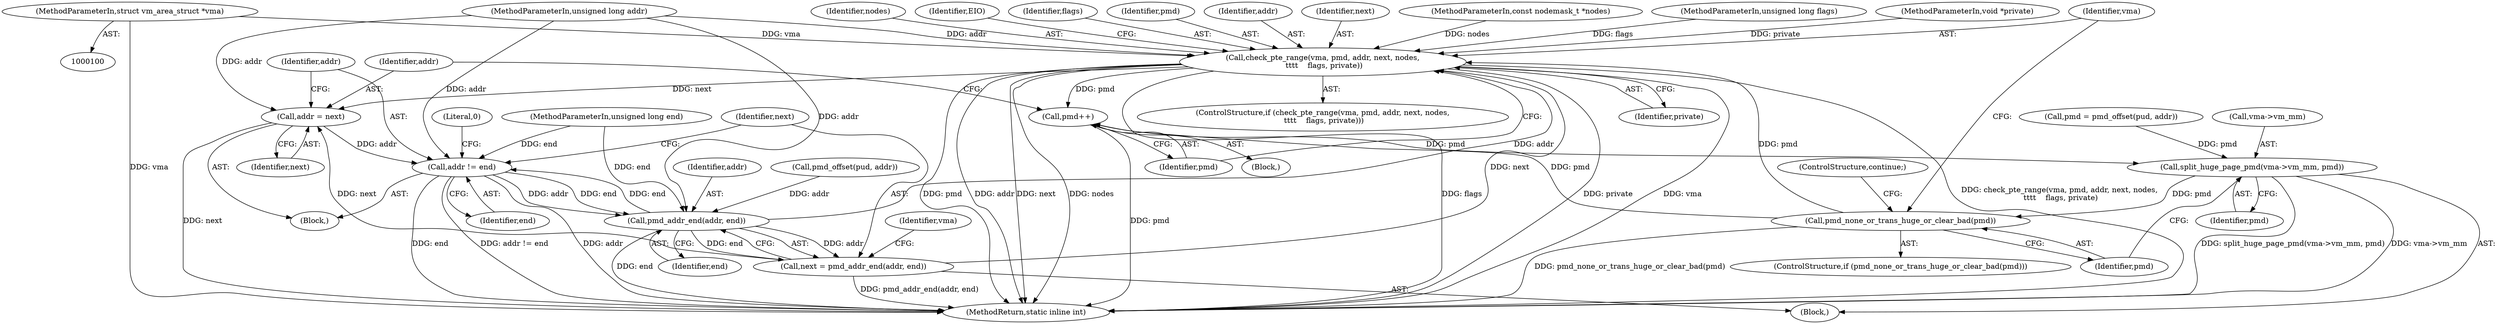 digraph "0_linux_4a1d704194a441bf83c636004a479e01360ec850_7@pointer" {
"1000101" [label="(MethodParameterIn,struct vm_area_struct *vma)"];
"1000133" [label="(Call,check_pte_range(vma, pmd, addr, next, nodes,\n \t\t\t\t    flags, private))"];
"1000145" [label="(Call,pmd++)"];
"1000123" [label="(Call,split_huge_page_pmd(vma->vm_mm, pmd))"];
"1000129" [label="(Call,pmd_none_or_trans_huge_or_clear_bad(pmd))"];
"1000148" [label="(Call,addr = next)"];
"1000151" [label="(Call,addr != end)"];
"1000120" [label="(Call,pmd_addr_end(addr, end))"];
"1000118" [label="(Call,next = pmd_addr_end(addr, end))"];
"1000153" [label="(Identifier,end)"];
"1000117" [label="(Block,)"];
"1000118" [label="(Call,next = pmd_addr_end(addr, end))"];
"1000143" [label="(Identifier,EIO)"];
"1000146" [label="(Identifier,pmd)"];
"1000148" [label="(Call,addr = next)"];
"1000125" [label="(Identifier,vma)"];
"1000140" [label="(Identifier,private)"];
"1000129" [label="(Call,pmd_none_or_trans_huge_or_clear_bad(pmd))"];
"1000119" [label="(Identifier,next)"];
"1000103" [label="(MethodParameterIn,unsigned long addr)"];
"1000152" [label="(Identifier,addr)"];
"1000139" [label="(Identifier,flags)"];
"1000130" [label="(Identifier,pmd)"];
"1000124" [label="(Call,vma->vm_mm)"];
"1000104" [label="(MethodParameterIn,unsigned long end)"];
"1000145" [label="(Call,pmd++)"];
"1000111" [label="(Call,pmd = pmd_offset(pud, addr))"];
"1000131" [label="(ControlStructure,continue;)"];
"1000149" [label="(Identifier,addr)"];
"1000151" [label="(Call,addr != end)"];
"1000128" [label="(ControlStructure,if (pmd_none_or_trans_huge_or_clear_bad(pmd)))"];
"1000156" [label="(MethodReturn,static inline int)"];
"1000135" [label="(Identifier,pmd)"];
"1000136" [label="(Identifier,addr)"];
"1000150" [label="(Identifier,next)"];
"1000101" [label="(MethodParameterIn,struct vm_area_struct *vma)"];
"1000123" [label="(Call,split_huge_page_pmd(vma->vm_mm, pmd))"];
"1000137" [label="(Identifier,next)"];
"1000127" [label="(Identifier,pmd)"];
"1000134" [label="(Identifier,vma)"];
"1000155" [label="(Literal,0)"];
"1000105" [label="(MethodParameterIn,const nodemask_t *nodes)"];
"1000106" [label="(MethodParameterIn,unsigned long flags)"];
"1000121" [label="(Identifier,addr)"];
"1000132" [label="(ControlStructure,if (check_pte_range(vma, pmd, addr, next, nodes,\n \t\t\t\t    flags, private)))"];
"1000120" [label="(Call,pmd_addr_end(addr, end))"];
"1000133" [label="(Call,check_pte_range(vma, pmd, addr, next, nodes,\n \t\t\t\t    flags, private))"];
"1000107" [label="(MethodParameterIn,void *private)"];
"1000122" [label="(Identifier,end)"];
"1000138" [label="(Identifier,nodes)"];
"1000147" [label="(Block,)"];
"1000144" [label="(Block,)"];
"1000113" [label="(Call,pmd_offset(pud, addr))"];
"1000101" -> "1000100"  [label="AST: "];
"1000101" -> "1000156"  [label="DDG: vma"];
"1000101" -> "1000133"  [label="DDG: vma"];
"1000133" -> "1000132"  [label="AST: "];
"1000133" -> "1000140"  [label="CFG: "];
"1000134" -> "1000133"  [label="AST: "];
"1000135" -> "1000133"  [label="AST: "];
"1000136" -> "1000133"  [label="AST: "];
"1000137" -> "1000133"  [label="AST: "];
"1000138" -> "1000133"  [label="AST: "];
"1000139" -> "1000133"  [label="AST: "];
"1000140" -> "1000133"  [label="AST: "];
"1000146" -> "1000133"  [label="CFG: "];
"1000143" -> "1000133"  [label="CFG: "];
"1000133" -> "1000156"  [label="DDG: nodes"];
"1000133" -> "1000156"  [label="DDG: flags"];
"1000133" -> "1000156"  [label="DDG: private"];
"1000133" -> "1000156"  [label="DDG: vma"];
"1000133" -> "1000156"  [label="DDG: check_pte_range(vma, pmd, addr, next, nodes,\n \t\t\t\t    flags, private)"];
"1000133" -> "1000156"  [label="DDG: pmd"];
"1000133" -> "1000156"  [label="DDG: addr"];
"1000133" -> "1000156"  [label="DDG: next"];
"1000129" -> "1000133"  [label="DDG: pmd"];
"1000120" -> "1000133"  [label="DDG: addr"];
"1000103" -> "1000133"  [label="DDG: addr"];
"1000118" -> "1000133"  [label="DDG: next"];
"1000105" -> "1000133"  [label="DDG: nodes"];
"1000106" -> "1000133"  [label="DDG: flags"];
"1000107" -> "1000133"  [label="DDG: private"];
"1000133" -> "1000145"  [label="DDG: pmd"];
"1000133" -> "1000148"  [label="DDG: next"];
"1000145" -> "1000144"  [label="AST: "];
"1000145" -> "1000146"  [label="CFG: "];
"1000146" -> "1000145"  [label="AST: "];
"1000149" -> "1000145"  [label="CFG: "];
"1000145" -> "1000156"  [label="DDG: pmd"];
"1000145" -> "1000123"  [label="DDG: pmd"];
"1000129" -> "1000145"  [label="DDG: pmd"];
"1000123" -> "1000117"  [label="AST: "];
"1000123" -> "1000127"  [label="CFG: "];
"1000124" -> "1000123"  [label="AST: "];
"1000127" -> "1000123"  [label="AST: "];
"1000130" -> "1000123"  [label="CFG: "];
"1000123" -> "1000156"  [label="DDG: vma->vm_mm"];
"1000123" -> "1000156"  [label="DDG: split_huge_page_pmd(vma->vm_mm, pmd)"];
"1000111" -> "1000123"  [label="DDG: pmd"];
"1000123" -> "1000129"  [label="DDG: pmd"];
"1000129" -> "1000128"  [label="AST: "];
"1000129" -> "1000130"  [label="CFG: "];
"1000130" -> "1000129"  [label="AST: "];
"1000131" -> "1000129"  [label="CFG: "];
"1000134" -> "1000129"  [label="CFG: "];
"1000129" -> "1000156"  [label="DDG: pmd_none_or_trans_huge_or_clear_bad(pmd)"];
"1000148" -> "1000147"  [label="AST: "];
"1000148" -> "1000150"  [label="CFG: "];
"1000149" -> "1000148"  [label="AST: "];
"1000150" -> "1000148"  [label="AST: "];
"1000152" -> "1000148"  [label="CFG: "];
"1000148" -> "1000156"  [label="DDG: next"];
"1000118" -> "1000148"  [label="DDG: next"];
"1000103" -> "1000148"  [label="DDG: addr"];
"1000148" -> "1000151"  [label="DDG: addr"];
"1000151" -> "1000147"  [label="AST: "];
"1000151" -> "1000153"  [label="CFG: "];
"1000152" -> "1000151"  [label="AST: "];
"1000153" -> "1000151"  [label="AST: "];
"1000119" -> "1000151"  [label="CFG: "];
"1000155" -> "1000151"  [label="CFG: "];
"1000151" -> "1000156"  [label="DDG: end"];
"1000151" -> "1000156"  [label="DDG: addr != end"];
"1000151" -> "1000156"  [label="DDG: addr"];
"1000151" -> "1000120"  [label="DDG: addr"];
"1000151" -> "1000120"  [label="DDG: end"];
"1000103" -> "1000151"  [label="DDG: addr"];
"1000120" -> "1000151"  [label="DDG: end"];
"1000104" -> "1000151"  [label="DDG: end"];
"1000120" -> "1000118"  [label="AST: "];
"1000120" -> "1000122"  [label="CFG: "];
"1000121" -> "1000120"  [label="AST: "];
"1000122" -> "1000120"  [label="AST: "];
"1000118" -> "1000120"  [label="CFG: "];
"1000120" -> "1000156"  [label="DDG: end"];
"1000120" -> "1000118"  [label="DDG: addr"];
"1000120" -> "1000118"  [label="DDG: end"];
"1000113" -> "1000120"  [label="DDG: addr"];
"1000103" -> "1000120"  [label="DDG: addr"];
"1000104" -> "1000120"  [label="DDG: end"];
"1000118" -> "1000117"  [label="AST: "];
"1000119" -> "1000118"  [label="AST: "];
"1000125" -> "1000118"  [label="CFG: "];
"1000118" -> "1000156"  [label="DDG: pmd_addr_end(addr, end)"];
}
